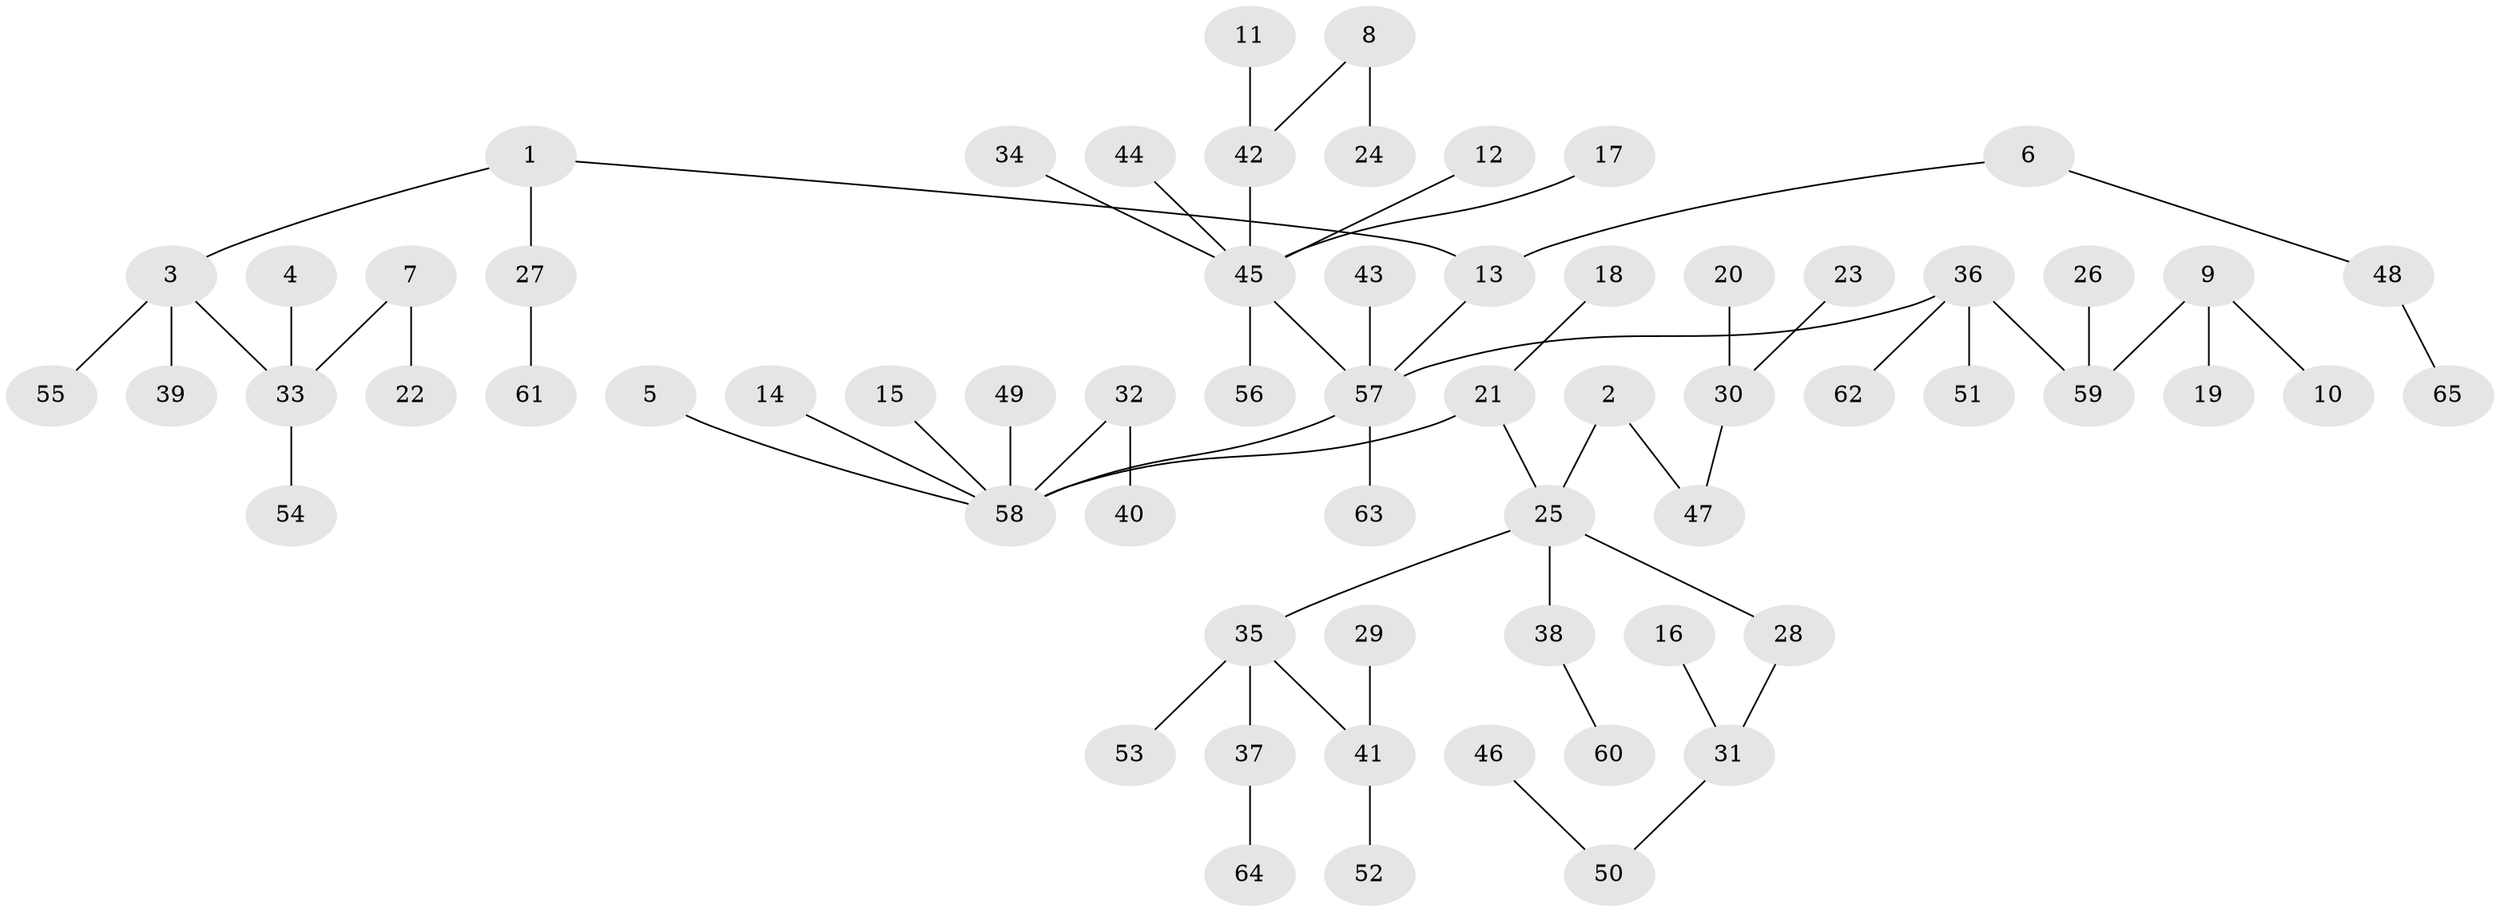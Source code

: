 // original degree distribution, {4: 0.10077519379844961, 6: 0.015503875968992248, 1: 0.5038759689922481, 3: 0.10077519379844961, 9: 0.007751937984496124, 2: 0.24806201550387597, 5: 0.023255813953488372}
// Generated by graph-tools (version 1.1) at 2025/50/03/09/25 03:50:22]
// undirected, 65 vertices, 64 edges
graph export_dot {
graph [start="1"]
  node [color=gray90,style=filled];
  1;
  2;
  3;
  4;
  5;
  6;
  7;
  8;
  9;
  10;
  11;
  12;
  13;
  14;
  15;
  16;
  17;
  18;
  19;
  20;
  21;
  22;
  23;
  24;
  25;
  26;
  27;
  28;
  29;
  30;
  31;
  32;
  33;
  34;
  35;
  36;
  37;
  38;
  39;
  40;
  41;
  42;
  43;
  44;
  45;
  46;
  47;
  48;
  49;
  50;
  51;
  52;
  53;
  54;
  55;
  56;
  57;
  58;
  59;
  60;
  61;
  62;
  63;
  64;
  65;
  1 -- 3 [weight=1.0];
  1 -- 13 [weight=1.0];
  1 -- 27 [weight=1.0];
  2 -- 25 [weight=1.0];
  2 -- 47 [weight=1.0];
  3 -- 33 [weight=1.0];
  3 -- 39 [weight=1.0];
  3 -- 55 [weight=1.0];
  4 -- 33 [weight=1.0];
  5 -- 58 [weight=1.0];
  6 -- 13 [weight=1.0];
  6 -- 48 [weight=1.0];
  7 -- 22 [weight=1.0];
  7 -- 33 [weight=1.0];
  8 -- 24 [weight=1.0];
  8 -- 42 [weight=1.0];
  9 -- 10 [weight=1.0];
  9 -- 19 [weight=1.0];
  9 -- 59 [weight=1.0];
  11 -- 42 [weight=1.0];
  12 -- 45 [weight=1.0];
  13 -- 57 [weight=1.0];
  14 -- 58 [weight=1.0];
  15 -- 58 [weight=1.0];
  16 -- 31 [weight=1.0];
  17 -- 45 [weight=1.0];
  18 -- 21 [weight=1.0];
  20 -- 30 [weight=1.0];
  21 -- 25 [weight=1.0];
  21 -- 58 [weight=1.0];
  23 -- 30 [weight=1.0];
  25 -- 28 [weight=1.0];
  25 -- 35 [weight=1.0];
  25 -- 38 [weight=1.0];
  26 -- 59 [weight=1.0];
  27 -- 61 [weight=1.0];
  28 -- 31 [weight=1.0];
  29 -- 41 [weight=1.0];
  30 -- 47 [weight=1.0];
  31 -- 50 [weight=1.0];
  32 -- 40 [weight=1.0];
  32 -- 58 [weight=1.0];
  33 -- 54 [weight=1.0];
  34 -- 45 [weight=1.0];
  35 -- 37 [weight=1.0];
  35 -- 41 [weight=1.0];
  35 -- 53 [weight=1.0];
  36 -- 51 [weight=1.0];
  36 -- 57 [weight=1.0];
  36 -- 59 [weight=1.0];
  36 -- 62 [weight=1.0];
  37 -- 64 [weight=1.0];
  38 -- 60 [weight=1.0];
  41 -- 52 [weight=1.0];
  42 -- 45 [weight=1.0];
  43 -- 57 [weight=1.0];
  44 -- 45 [weight=1.0];
  45 -- 56 [weight=1.0];
  45 -- 57 [weight=1.0];
  46 -- 50 [weight=1.0];
  48 -- 65 [weight=1.0];
  49 -- 58 [weight=1.0];
  57 -- 58 [weight=1.0];
  57 -- 63 [weight=1.0];
}
